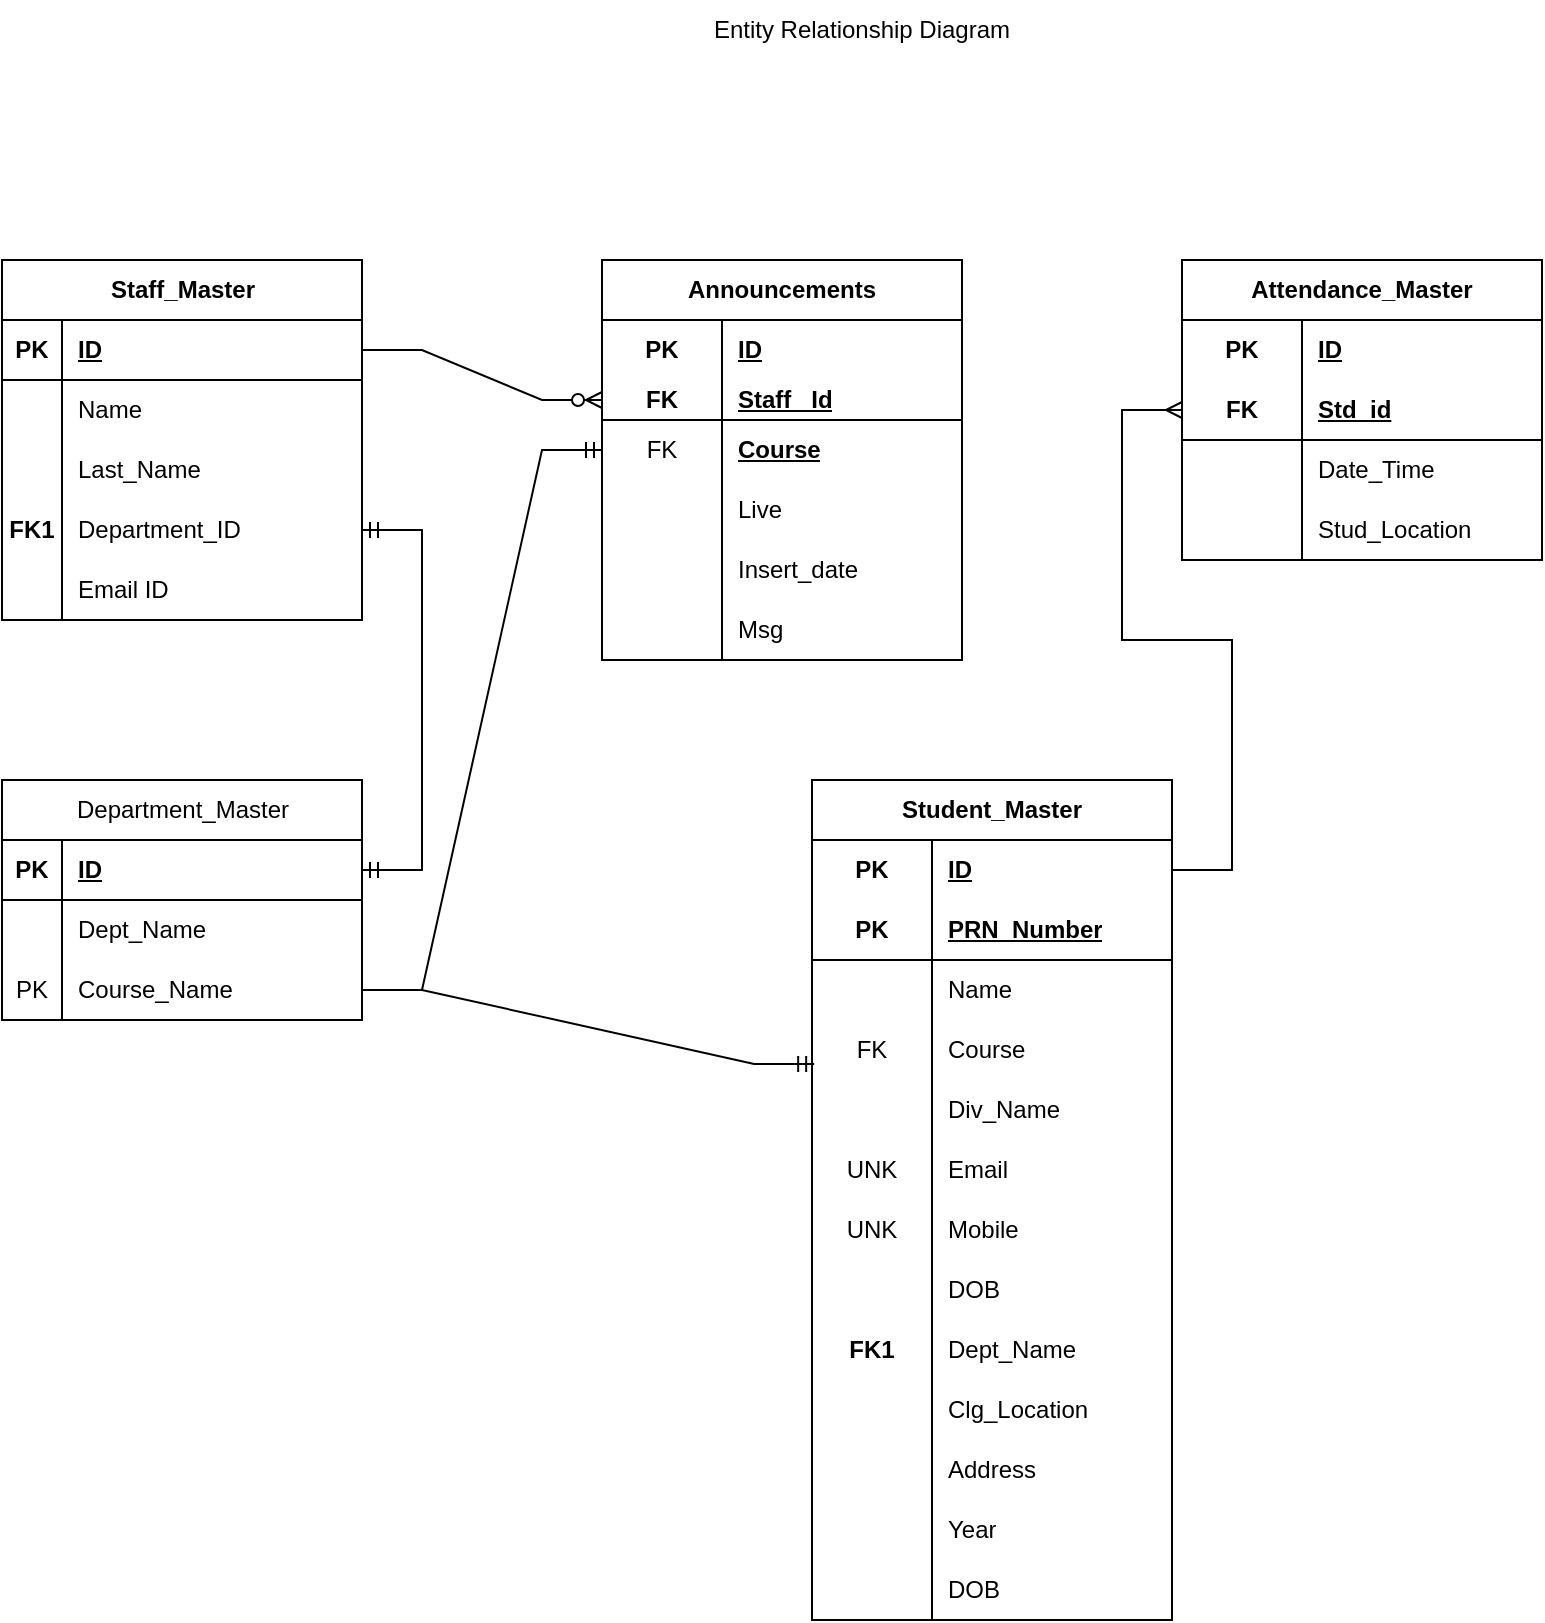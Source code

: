 <mxfile version="24.0.1" type="device" pages="2">
  <diagram name="ERD" id="o_71ut3b66qhwUosrG27">
    <mxGraphModel dx="1434" dy="746" grid="1" gridSize="10" guides="1" tooltips="1" connect="1" arrows="1" fold="1" page="1" pageScale="1" pageWidth="850" pageHeight="1100" math="0" shadow="0">
      <root>
        <mxCell id="0" />
        <mxCell id="1" parent="0" />
        <mxCell id="uvWMvNJcOcRz9nzwriaC-1" value="Entity Relationship Diagram" style="text;html=1;align=center;verticalAlign=middle;whiteSpace=wrap;rounded=0;" parent="1" vertex="1">
          <mxGeometry x="320" y="30" width="260" height="30" as="geometry" />
        </mxCell>
        <mxCell id="uvWMvNJcOcRz9nzwriaC-15" value="Student_Master" style="shape=table;startSize=30;container=1;collapsible=1;childLayout=tableLayout;fixedRows=1;rowLines=0;fontStyle=1;align=center;resizeLast=1;html=1;whiteSpace=wrap;" parent="1" vertex="1">
          <mxGeometry x="425" y="420" width="180" height="420" as="geometry" />
        </mxCell>
        <mxCell id="uvWMvNJcOcRz9nzwriaC-16" value="" style="shape=tableRow;horizontal=0;startSize=0;swimlaneHead=0;swimlaneBody=0;fillColor=none;collapsible=0;dropTarget=0;points=[[0,0.5],[1,0.5]];portConstraint=eastwest;top=0;left=0;right=0;bottom=0;html=1;" parent="uvWMvNJcOcRz9nzwriaC-15" vertex="1">
          <mxGeometry y="30" width="180" height="30" as="geometry" />
        </mxCell>
        <mxCell id="uvWMvNJcOcRz9nzwriaC-17" value="PK" style="shape=partialRectangle;connectable=0;fillColor=none;top=0;left=0;bottom=0;right=0;fontStyle=1;overflow=hidden;html=1;whiteSpace=wrap;" parent="uvWMvNJcOcRz9nzwriaC-16" vertex="1">
          <mxGeometry width="60" height="30" as="geometry">
            <mxRectangle width="60" height="30" as="alternateBounds" />
          </mxGeometry>
        </mxCell>
        <mxCell id="uvWMvNJcOcRz9nzwriaC-18" value="ID" style="shape=partialRectangle;connectable=0;fillColor=none;top=0;left=0;bottom=0;right=0;align=left;spacingLeft=6;fontStyle=5;overflow=hidden;html=1;whiteSpace=wrap;" parent="uvWMvNJcOcRz9nzwriaC-16" vertex="1">
          <mxGeometry x="60" width="120" height="30" as="geometry">
            <mxRectangle width="120" height="30" as="alternateBounds" />
          </mxGeometry>
        </mxCell>
        <mxCell id="uvWMvNJcOcRz9nzwriaC-19" value="" style="shape=tableRow;horizontal=0;startSize=0;swimlaneHead=0;swimlaneBody=0;fillColor=none;collapsible=0;dropTarget=0;points=[[0,0.5],[1,0.5]];portConstraint=eastwest;top=0;left=0;right=0;bottom=1;html=1;" parent="uvWMvNJcOcRz9nzwriaC-15" vertex="1">
          <mxGeometry y="60" width="180" height="30" as="geometry" />
        </mxCell>
        <mxCell id="uvWMvNJcOcRz9nzwriaC-20" value="PK" style="shape=partialRectangle;connectable=0;fillColor=none;top=0;left=0;bottom=0;right=0;fontStyle=1;overflow=hidden;html=1;whiteSpace=wrap;" parent="uvWMvNJcOcRz9nzwriaC-19" vertex="1">
          <mxGeometry width="60" height="30" as="geometry">
            <mxRectangle width="60" height="30" as="alternateBounds" />
          </mxGeometry>
        </mxCell>
        <mxCell id="uvWMvNJcOcRz9nzwriaC-21" value="PRN_Number" style="shape=partialRectangle;connectable=0;fillColor=none;top=0;left=0;bottom=0;right=0;align=left;spacingLeft=6;fontStyle=5;overflow=hidden;html=1;whiteSpace=wrap;" parent="uvWMvNJcOcRz9nzwriaC-19" vertex="1">
          <mxGeometry x="60" width="120" height="30" as="geometry">
            <mxRectangle width="120" height="30" as="alternateBounds" />
          </mxGeometry>
        </mxCell>
        <mxCell id="uvWMvNJcOcRz9nzwriaC-22" value="" style="shape=tableRow;horizontal=0;startSize=0;swimlaneHead=0;swimlaneBody=0;fillColor=none;collapsible=0;dropTarget=0;points=[[0,0.5],[1,0.5]];portConstraint=eastwest;top=0;left=0;right=0;bottom=0;html=1;" parent="uvWMvNJcOcRz9nzwriaC-15" vertex="1">
          <mxGeometry y="90" width="180" height="30" as="geometry" />
        </mxCell>
        <mxCell id="uvWMvNJcOcRz9nzwriaC-23" value="" style="shape=partialRectangle;connectable=0;fillColor=none;top=0;left=0;bottom=0;right=0;editable=1;overflow=hidden;html=1;whiteSpace=wrap;" parent="uvWMvNJcOcRz9nzwriaC-22" vertex="1">
          <mxGeometry width="60" height="30" as="geometry">
            <mxRectangle width="60" height="30" as="alternateBounds" />
          </mxGeometry>
        </mxCell>
        <mxCell id="uvWMvNJcOcRz9nzwriaC-24" value="Name" style="shape=partialRectangle;connectable=0;fillColor=none;top=0;left=0;bottom=0;right=0;align=left;spacingLeft=6;overflow=hidden;html=1;whiteSpace=wrap;" parent="uvWMvNJcOcRz9nzwriaC-22" vertex="1">
          <mxGeometry x="60" width="120" height="30" as="geometry">
            <mxRectangle width="120" height="30" as="alternateBounds" />
          </mxGeometry>
        </mxCell>
        <mxCell id="uvWMvNJcOcRz9nzwriaC-25" value="" style="shape=tableRow;horizontal=0;startSize=0;swimlaneHead=0;swimlaneBody=0;fillColor=none;collapsible=0;dropTarget=0;points=[[0,0.5],[1,0.5]];portConstraint=eastwest;top=0;left=0;right=0;bottom=0;html=1;" parent="uvWMvNJcOcRz9nzwriaC-15" vertex="1">
          <mxGeometry y="120" width="180" height="30" as="geometry" />
        </mxCell>
        <mxCell id="uvWMvNJcOcRz9nzwriaC-26" value="FK" style="shape=partialRectangle;connectable=0;fillColor=none;top=0;left=0;bottom=0;right=0;editable=1;overflow=hidden;html=1;whiteSpace=wrap;" parent="uvWMvNJcOcRz9nzwriaC-25" vertex="1">
          <mxGeometry width="60" height="30" as="geometry">
            <mxRectangle width="60" height="30" as="alternateBounds" />
          </mxGeometry>
        </mxCell>
        <mxCell id="uvWMvNJcOcRz9nzwriaC-27" value="Course" style="shape=partialRectangle;connectable=0;fillColor=none;top=0;left=0;bottom=0;right=0;align=left;spacingLeft=6;overflow=hidden;html=1;whiteSpace=wrap;" parent="uvWMvNJcOcRz9nzwriaC-25" vertex="1">
          <mxGeometry x="60" width="120" height="30" as="geometry">
            <mxRectangle width="120" height="30" as="alternateBounds" />
          </mxGeometry>
        </mxCell>
        <mxCell id="uvWMvNJcOcRz9nzwriaC-28" value="" style="shape=tableRow;horizontal=0;startSize=0;swimlaneHead=0;swimlaneBody=0;fillColor=none;collapsible=0;dropTarget=0;points=[[0,0.5],[1,0.5]];portConstraint=eastwest;top=0;left=0;right=0;bottom=0;html=1;" parent="uvWMvNJcOcRz9nzwriaC-15" vertex="1">
          <mxGeometry y="150" width="180" height="30" as="geometry" />
        </mxCell>
        <mxCell id="uvWMvNJcOcRz9nzwriaC-29" value="" style="shape=partialRectangle;connectable=0;fillColor=none;top=0;left=0;bottom=0;right=0;editable=1;overflow=hidden;html=1;whiteSpace=wrap;" parent="uvWMvNJcOcRz9nzwriaC-28" vertex="1">
          <mxGeometry width="60" height="30" as="geometry">
            <mxRectangle width="60" height="30" as="alternateBounds" />
          </mxGeometry>
        </mxCell>
        <mxCell id="uvWMvNJcOcRz9nzwriaC-30" value="Div_Name" style="shape=partialRectangle;connectable=0;fillColor=none;top=0;left=0;bottom=0;right=0;align=left;spacingLeft=6;overflow=hidden;html=1;whiteSpace=wrap;" parent="uvWMvNJcOcRz9nzwriaC-28" vertex="1">
          <mxGeometry x="60" width="120" height="30" as="geometry">
            <mxRectangle width="120" height="30" as="alternateBounds" />
          </mxGeometry>
        </mxCell>
        <mxCell id="uvWMvNJcOcRz9nzwriaC-31" value="" style="shape=tableRow;horizontal=0;startSize=0;swimlaneHead=0;swimlaneBody=0;fillColor=none;collapsible=0;dropTarget=0;points=[[0,0.5],[1,0.5]];portConstraint=eastwest;top=0;left=0;right=0;bottom=0;html=1;" parent="uvWMvNJcOcRz9nzwriaC-15" vertex="1">
          <mxGeometry y="180" width="180" height="30" as="geometry" />
        </mxCell>
        <mxCell id="uvWMvNJcOcRz9nzwriaC-32" value="UNK" style="shape=partialRectangle;connectable=0;fillColor=none;top=0;left=0;bottom=0;right=0;editable=1;overflow=hidden;html=1;whiteSpace=wrap;" parent="uvWMvNJcOcRz9nzwriaC-31" vertex="1">
          <mxGeometry width="60" height="30" as="geometry">
            <mxRectangle width="60" height="30" as="alternateBounds" />
          </mxGeometry>
        </mxCell>
        <mxCell id="uvWMvNJcOcRz9nzwriaC-33" value="Email" style="shape=partialRectangle;connectable=0;fillColor=none;top=0;left=0;bottom=0;right=0;align=left;spacingLeft=6;overflow=hidden;html=1;whiteSpace=wrap;" parent="uvWMvNJcOcRz9nzwriaC-31" vertex="1">
          <mxGeometry x="60" width="120" height="30" as="geometry">
            <mxRectangle width="120" height="30" as="alternateBounds" />
          </mxGeometry>
        </mxCell>
        <mxCell id="uvWMvNJcOcRz9nzwriaC-34" value="" style="shape=tableRow;horizontal=0;startSize=0;swimlaneHead=0;swimlaneBody=0;fillColor=none;collapsible=0;dropTarget=0;points=[[0,0.5],[1,0.5]];portConstraint=eastwest;top=0;left=0;right=0;bottom=0;html=1;" parent="uvWMvNJcOcRz9nzwriaC-15" vertex="1">
          <mxGeometry y="210" width="180" height="30" as="geometry" />
        </mxCell>
        <mxCell id="uvWMvNJcOcRz9nzwriaC-35" value="UNK" style="shape=partialRectangle;connectable=0;fillColor=none;top=0;left=0;bottom=0;right=0;editable=1;overflow=hidden;html=1;whiteSpace=wrap;" parent="uvWMvNJcOcRz9nzwriaC-34" vertex="1">
          <mxGeometry width="60" height="30" as="geometry">
            <mxRectangle width="60" height="30" as="alternateBounds" />
          </mxGeometry>
        </mxCell>
        <mxCell id="uvWMvNJcOcRz9nzwriaC-36" value="Mobile" style="shape=partialRectangle;connectable=0;fillColor=none;top=0;left=0;bottom=0;right=0;align=left;spacingLeft=6;overflow=hidden;html=1;whiteSpace=wrap;" parent="uvWMvNJcOcRz9nzwriaC-34" vertex="1">
          <mxGeometry x="60" width="120" height="30" as="geometry">
            <mxRectangle width="120" height="30" as="alternateBounds" />
          </mxGeometry>
        </mxCell>
        <mxCell id="uvWMvNJcOcRz9nzwriaC-37" value="" style="shape=tableRow;horizontal=0;startSize=0;swimlaneHead=0;swimlaneBody=0;fillColor=none;collapsible=0;dropTarget=0;points=[[0,0.5],[1,0.5]];portConstraint=eastwest;top=0;left=0;right=0;bottom=0;html=1;" parent="uvWMvNJcOcRz9nzwriaC-15" vertex="1">
          <mxGeometry y="240" width="180" height="30" as="geometry" />
        </mxCell>
        <mxCell id="uvWMvNJcOcRz9nzwriaC-38" value="" style="shape=partialRectangle;connectable=0;fillColor=none;top=0;left=0;bottom=0;right=0;editable=1;overflow=hidden;html=1;whiteSpace=wrap;" parent="uvWMvNJcOcRz9nzwriaC-37" vertex="1">
          <mxGeometry width="60" height="30" as="geometry">
            <mxRectangle width="60" height="30" as="alternateBounds" />
          </mxGeometry>
        </mxCell>
        <mxCell id="uvWMvNJcOcRz9nzwriaC-39" value="DOB" style="shape=partialRectangle;connectable=0;fillColor=none;top=0;left=0;bottom=0;right=0;align=left;spacingLeft=6;overflow=hidden;html=1;whiteSpace=wrap;" parent="uvWMvNJcOcRz9nzwriaC-37" vertex="1">
          <mxGeometry x="60" width="120" height="30" as="geometry">
            <mxRectangle width="120" height="30" as="alternateBounds" />
          </mxGeometry>
        </mxCell>
        <mxCell id="uvWMvNJcOcRz9nzwriaC-40" value="" style="shape=tableRow;horizontal=0;startSize=0;swimlaneHead=0;swimlaneBody=0;fillColor=none;collapsible=0;dropTarget=0;points=[[0,0.5],[1,0.5]];portConstraint=eastwest;top=0;left=0;right=0;bottom=0;html=1;" parent="uvWMvNJcOcRz9nzwriaC-15" vertex="1">
          <mxGeometry y="270" width="180" height="30" as="geometry" />
        </mxCell>
        <mxCell id="uvWMvNJcOcRz9nzwriaC-41" value="&lt;span style=&quot;font-weight: 700;&quot;&gt;FK1&lt;/span&gt;" style="shape=partialRectangle;connectable=0;fillColor=none;top=0;left=0;bottom=0;right=0;editable=1;overflow=hidden;html=1;whiteSpace=wrap;" parent="uvWMvNJcOcRz9nzwriaC-40" vertex="1">
          <mxGeometry width="60" height="30" as="geometry">
            <mxRectangle width="60" height="30" as="alternateBounds" />
          </mxGeometry>
        </mxCell>
        <mxCell id="uvWMvNJcOcRz9nzwriaC-42" value="Dept_Name" style="shape=partialRectangle;connectable=0;fillColor=none;top=0;left=0;bottom=0;right=0;align=left;spacingLeft=6;overflow=hidden;html=1;whiteSpace=wrap;" parent="uvWMvNJcOcRz9nzwriaC-40" vertex="1">
          <mxGeometry x="60" width="120" height="30" as="geometry">
            <mxRectangle width="120" height="30" as="alternateBounds" />
          </mxGeometry>
        </mxCell>
        <mxCell id="uvWMvNJcOcRz9nzwriaC-43" value="" style="shape=tableRow;horizontal=0;startSize=0;swimlaneHead=0;swimlaneBody=0;fillColor=none;collapsible=0;dropTarget=0;points=[[0,0.5],[1,0.5]];portConstraint=eastwest;top=0;left=0;right=0;bottom=0;html=1;" parent="uvWMvNJcOcRz9nzwriaC-15" vertex="1">
          <mxGeometry y="300" width="180" height="30" as="geometry" />
        </mxCell>
        <mxCell id="uvWMvNJcOcRz9nzwriaC-44" value="" style="shape=partialRectangle;connectable=0;fillColor=none;top=0;left=0;bottom=0;right=0;editable=1;overflow=hidden;html=1;whiteSpace=wrap;" parent="uvWMvNJcOcRz9nzwriaC-43" vertex="1">
          <mxGeometry width="60" height="30" as="geometry">
            <mxRectangle width="60" height="30" as="alternateBounds" />
          </mxGeometry>
        </mxCell>
        <mxCell id="uvWMvNJcOcRz9nzwriaC-45" value="Clg_Location" style="shape=partialRectangle;connectable=0;fillColor=none;top=0;left=0;bottom=0;right=0;align=left;spacingLeft=6;overflow=hidden;html=1;whiteSpace=wrap;" parent="uvWMvNJcOcRz9nzwriaC-43" vertex="1">
          <mxGeometry x="60" width="120" height="30" as="geometry">
            <mxRectangle width="120" height="30" as="alternateBounds" />
          </mxGeometry>
        </mxCell>
        <mxCell id="uvWMvNJcOcRz9nzwriaC-46" value="" style="shape=tableRow;horizontal=0;startSize=0;swimlaneHead=0;swimlaneBody=0;fillColor=none;collapsible=0;dropTarget=0;points=[[0,0.5],[1,0.5]];portConstraint=eastwest;top=0;left=0;right=0;bottom=0;html=1;" parent="uvWMvNJcOcRz9nzwriaC-15" vertex="1">
          <mxGeometry y="330" width="180" height="30" as="geometry" />
        </mxCell>
        <mxCell id="uvWMvNJcOcRz9nzwriaC-47" value="" style="shape=partialRectangle;connectable=0;fillColor=none;top=0;left=0;bottom=0;right=0;editable=1;overflow=hidden;html=1;whiteSpace=wrap;" parent="uvWMvNJcOcRz9nzwriaC-46" vertex="1">
          <mxGeometry width="60" height="30" as="geometry">
            <mxRectangle width="60" height="30" as="alternateBounds" />
          </mxGeometry>
        </mxCell>
        <mxCell id="uvWMvNJcOcRz9nzwriaC-48" value="Address" style="shape=partialRectangle;connectable=0;fillColor=none;top=0;left=0;bottom=0;right=0;align=left;spacingLeft=6;overflow=hidden;html=1;whiteSpace=wrap;" parent="uvWMvNJcOcRz9nzwriaC-46" vertex="1">
          <mxGeometry x="60" width="120" height="30" as="geometry">
            <mxRectangle width="120" height="30" as="alternateBounds" />
          </mxGeometry>
        </mxCell>
        <mxCell id="uvWMvNJcOcRz9nzwriaC-49" value="" style="shape=tableRow;horizontal=0;startSize=0;swimlaneHead=0;swimlaneBody=0;fillColor=none;collapsible=0;dropTarget=0;points=[[0,0.5],[1,0.5]];portConstraint=eastwest;top=0;left=0;right=0;bottom=0;html=1;" parent="uvWMvNJcOcRz9nzwriaC-15" vertex="1">
          <mxGeometry y="360" width="180" height="30" as="geometry" />
        </mxCell>
        <mxCell id="uvWMvNJcOcRz9nzwriaC-50" value="" style="shape=partialRectangle;connectable=0;fillColor=none;top=0;left=0;bottom=0;right=0;editable=1;overflow=hidden;html=1;whiteSpace=wrap;" parent="uvWMvNJcOcRz9nzwriaC-49" vertex="1">
          <mxGeometry width="60" height="30" as="geometry">
            <mxRectangle width="60" height="30" as="alternateBounds" />
          </mxGeometry>
        </mxCell>
        <mxCell id="uvWMvNJcOcRz9nzwriaC-51" value="Year" style="shape=partialRectangle;connectable=0;fillColor=none;top=0;left=0;bottom=0;right=0;align=left;spacingLeft=6;overflow=hidden;html=1;whiteSpace=wrap;" parent="uvWMvNJcOcRz9nzwriaC-49" vertex="1">
          <mxGeometry x="60" width="120" height="30" as="geometry">
            <mxRectangle width="120" height="30" as="alternateBounds" />
          </mxGeometry>
        </mxCell>
        <mxCell id="uvWMvNJcOcRz9nzwriaC-52" value="" style="shape=tableRow;horizontal=0;startSize=0;swimlaneHead=0;swimlaneBody=0;fillColor=none;collapsible=0;dropTarget=0;points=[[0,0.5],[1,0.5]];portConstraint=eastwest;top=0;left=0;right=0;bottom=0;html=1;" parent="uvWMvNJcOcRz9nzwriaC-15" vertex="1">
          <mxGeometry y="390" width="180" height="30" as="geometry" />
        </mxCell>
        <mxCell id="uvWMvNJcOcRz9nzwriaC-53" value="" style="shape=partialRectangle;connectable=0;fillColor=none;top=0;left=0;bottom=0;right=0;editable=1;overflow=hidden;html=1;whiteSpace=wrap;" parent="uvWMvNJcOcRz9nzwriaC-52" vertex="1">
          <mxGeometry width="60" height="30" as="geometry">
            <mxRectangle width="60" height="30" as="alternateBounds" />
          </mxGeometry>
        </mxCell>
        <mxCell id="uvWMvNJcOcRz9nzwriaC-54" value="DOB" style="shape=partialRectangle;connectable=0;fillColor=none;top=0;left=0;bottom=0;right=0;align=left;spacingLeft=6;overflow=hidden;html=1;whiteSpace=wrap;" parent="uvWMvNJcOcRz9nzwriaC-52" vertex="1">
          <mxGeometry x="60" width="120" height="30" as="geometry">
            <mxRectangle width="120" height="30" as="alternateBounds" />
          </mxGeometry>
        </mxCell>
        <mxCell id="uvWMvNJcOcRz9nzwriaC-55" value="Attendance_Master" style="shape=table;startSize=30;container=1;collapsible=1;childLayout=tableLayout;fixedRows=1;rowLines=0;fontStyle=1;align=center;resizeLast=1;html=1;whiteSpace=wrap;" parent="1" vertex="1">
          <mxGeometry x="610" y="160" width="180" height="150" as="geometry" />
        </mxCell>
        <mxCell id="uvWMvNJcOcRz9nzwriaC-56" value="" style="shape=tableRow;horizontal=0;startSize=0;swimlaneHead=0;swimlaneBody=0;fillColor=none;collapsible=0;dropTarget=0;points=[[0,0.5],[1,0.5]];portConstraint=eastwest;top=0;left=0;right=0;bottom=0;html=1;" parent="uvWMvNJcOcRz9nzwriaC-55" vertex="1">
          <mxGeometry y="30" width="180" height="30" as="geometry" />
        </mxCell>
        <mxCell id="uvWMvNJcOcRz9nzwriaC-57" value="PK" style="shape=partialRectangle;connectable=0;fillColor=none;top=0;left=0;bottom=0;right=0;fontStyle=1;overflow=hidden;html=1;whiteSpace=wrap;" parent="uvWMvNJcOcRz9nzwriaC-56" vertex="1">
          <mxGeometry width="60" height="30" as="geometry">
            <mxRectangle width="60" height="30" as="alternateBounds" />
          </mxGeometry>
        </mxCell>
        <mxCell id="uvWMvNJcOcRz9nzwriaC-58" value="ID" style="shape=partialRectangle;connectable=0;fillColor=none;top=0;left=0;bottom=0;right=0;align=left;spacingLeft=6;fontStyle=5;overflow=hidden;html=1;whiteSpace=wrap;" parent="uvWMvNJcOcRz9nzwriaC-56" vertex="1">
          <mxGeometry x="60" width="120" height="30" as="geometry">
            <mxRectangle width="120" height="30" as="alternateBounds" />
          </mxGeometry>
        </mxCell>
        <mxCell id="uvWMvNJcOcRz9nzwriaC-59" value="" style="shape=tableRow;horizontal=0;startSize=0;swimlaneHead=0;swimlaneBody=0;fillColor=none;collapsible=0;dropTarget=0;points=[[0,0.5],[1,0.5]];portConstraint=eastwest;top=0;left=0;right=0;bottom=1;html=1;" parent="uvWMvNJcOcRz9nzwriaC-55" vertex="1">
          <mxGeometry y="60" width="180" height="30" as="geometry" />
        </mxCell>
        <mxCell id="uvWMvNJcOcRz9nzwriaC-60" value="FK" style="shape=partialRectangle;connectable=0;fillColor=none;top=0;left=0;bottom=0;right=0;fontStyle=1;overflow=hidden;html=1;whiteSpace=wrap;" parent="uvWMvNJcOcRz9nzwriaC-59" vertex="1">
          <mxGeometry width="60" height="30" as="geometry">
            <mxRectangle width="60" height="30" as="alternateBounds" />
          </mxGeometry>
        </mxCell>
        <mxCell id="uvWMvNJcOcRz9nzwriaC-61" value="Std_id" style="shape=partialRectangle;connectable=0;fillColor=none;top=0;left=0;bottom=0;right=0;align=left;spacingLeft=6;fontStyle=5;overflow=hidden;html=1;whiteSpace=wrap;" parent="uvWMvNJcOcRz9nzwriaC-59" vertex="1">
          <mxGeometry x="60" width="120" height="30" as="geometry">
            <mxRectangle width="120" height="30" as="alternateBounds" />
          </mxGeometry>
        </mxCell>
        <mxCell id="uvWMvNJcOcRz9nzwriaC-62" value="" style="shape=tableRow;horizontal=0;startSize=0;swimlaneHead=0;swimlaneBody=0;fillColor=none;collapsible=0;dropTarget=0;points=[[0,0.5],[1,0.5]];portConstraint=eastwest;top=0;left=0;right=0;bottom=0;html=1;" parent="uvWMvNJcOcRz9nzwriaC-55" vertex="1">
          <mxGeometry y="90" width="180" height="30" as="geometry" />
        </mxCell>
        <mxCell id="uvWMvNJcOcRz9nzwriaC-63" value="" style="shape=partialRectangle;connectable=0;fillColor=none;top=0;left=0;bottom=0;right=0;editable=1;overflow=hidden;html=1;whiteSpace=wrap;" parent="uvWMvNJcOcRz9nzwriaC-62" vertex="1">
          <mxGeometry width="60" height="30" as="geometry">
            <mxRectangle width="60" height="30" as="alternateBounds" />
          </mxGeometry>
        </mxCell>
        <mxCell id="uvWMvNJcOcRz9nzwriaC-64" value="Date_Time" style="shape=partialRectangle;connectable=0;fillColor=none;top=0;left=0;bottom=0;right=0;align=left;spacingLeft=6;overflow=hidden;html=1;whiteSpace=wrap;" parent="uvWMvNJcOcRz9nzwriaC-62" vertex="1">
          <mxGeometry x="60" width="120" height="30" as="geometry">
            <mxRectangle width="120" height="30" as="alternateBounds" />
          </mxGeometry>
        </mxCell>
        <mxCell id="uvWMvNJcOcRz9nzwriaC-65" value="" style="shape=tableRow;horizontal=0;startSize=0;swimlaneHead=0;swimlaneBody=0;fillColor=none;collapsible=0;dropTarget=0;points=[[0,0.5],[1,0.5]];portConstraint=eastwest;top=0;left=0;right=0;bottom=0;html=1;" parent="uvWMvNJcOcRz9nzwriaC-55" vertex="1">
          <mxGeometry y="120" width="180" height="30" as="geometry" />
        </mxCell>
        <mxCell id="uvWMvNJcOcRz9nzwriaC-66" value="" style="shape=partialRectangle;connectable=0;fillColor=none;top=0;left=0;bottom=0;right=0;editable=1;overflow=hidden;html=1;whiteSpace=wrap;" parent="uvWMvNJcOcRz9nzwriaC-65" vertex="1">
          <mxGeometry width="60" height="30" as="geometry">
            <mxRectangle width="60" height="30" as="alternateBounds" />
          </mxGeometry>
        </mxCell>
        <mxCell id="uvWMvNJcOcRz9nzwriaC-67" value="Stud_Location" style="shape=partialRectangle;connectable=0;fillColor=none;top=0;left=0;bottom=0;right=0;align=left;spacingLeft=6;overflow=hidden;html=1;whiteSpace=wrap;" parent="uvWMvNJcOcRz9nzwriaC-65" vertex="1">
          <mxGeometry x="60" width="120" height="30" as="geometry">
            <mxRectangle width="120" height="30" as="alternateBounds" />
          </mxGeometry>
        </mxCell>
        <mxCell id="uvWMvNJcOcRz9nzwriaC-68" value="Announcements" style="shape=table;startSize=30;container=1;collapsible=1;childLayout=tableLayout;fixedRows=1;rowLines=0;fontStyle=1;align=center;resizeLast=1;html=1;whiteSpace=wrap;" parent="1" vertex="1">
          <mxGeometry x="320" y="160" width="180" height="200.0" as="geometry" />
        </mxCell>
        <mxCell id="uvWMvNJcOcRz9nzwriaC-69" value="" style="shape=tableRow;horizontal=0;startSize=0;swimlaneHead=0;swimlaneBody=0;fillColor=none;collapsible=0;dropTarget=0;points=[[0,0.5],[1,0.5]];portConstraint=eastwest;top=0;left=0;right=0;bottom=0;html=1;" parent="uvWMvNJcOcRz9nzwriaC-68" vertex="1">
          <mxGeometry y="30" width="180" height="30" as="geometry" />
        </mxCell>
        <mxCell id="uvWMvNJcOcRz9nzwriaC-70" value="PK" style="shape=partialRectangle;connectable=0;fillColor=none;top=0;left=0;bottom=0;right=0;fontStyle=1;overflow=hidden;html=1;whiteSpace=wrap;" parent="uvWMvNJcOcRz9nzwriaC-69" vertex="1">
          <mxGeometry width="60" height="30" as="geometry">
            <mxRectangle width="60" height="30" as="alternateBounds" />
          </mxGeometry>
        </mxCell>
        <mxCell id="uvWMvNJcOcRz9nzwriaC-71" value="ID" style="shape=partialRectangle;connectable=0;fillColor=none;top=0;left=0;bottom=0;right=0;align=left;spacingLeft=6;fontStyle=5;overflow=hidden;html=1;whiteSpace=wrap;" parent="uvWMvNJcOcRz9nzwriaC-69" vertex="1">
          <mxGeometry x="60" width="120" height="30" as="geometry">
            <mxRectangle width="120" height="30" as="alternateBounds" />
          </mxGeometry>
        </mxCell>
        <mxCell id="uvWMvNJcOcRz9nzwriaC-72" value="" style="shape=tableRow;horizontal=0;startSize=0;swimlaneHead=0;swimlaneBody=0;fillColor=none;collapsible=0;dropTarget=0;points=[[0,0.5],[1,0.5]];portConstraint=eastwest;top=0;left=0;right=0;bottom=1;html=1;" parent="uvWMvNJcOcRz9nzwriaC-68" vertex="1">
          <mxGeometry y="60" width="180" height="20" as="geometry" />
        </mxCell>
        <mxCell id="uvWMvNJcOcRz9nzwriaC-73" value="FK" style="shape=partialRectangle;connectable=0;fillColor=none;top=0;left=0;bottom=0;right=0;fontStyle=1;overflow=hidden;html=1;whiteSpace=wrap;" parent="uvWMvNJcOcRz9nzwriaC-72" vertex="1">
          <mxGeometry width="60" height="20" as="geometry">
            <mxRectangle width="60" height="20" as="alternateBounds" />
          </mxGeometry>
        </mxCell>
        <mxCell id="uvWMvNJcOcRz9nzwriaC-74" value="Staff _Id" style="shape=partialRectangle;connectable=0;fillColor=none;top=0;left=0;bottom=0;right=0;align=left;spacingLeft=6;fontStyle=5;overflow=hidden;html=1;whiteSpace=wrap;" parent="uvWMvNJcOcRz9nzwriaC-72" vertex="1">
          <mxGeometry x="60" width="120" height="20" as="geometry">
            <mxRectangle width="120" height="20" as="alternateBounds" />
          </mxGeometry>
        </mxCell>
        <mxCell id="uvWMvNJcOcRz9nzwriaC-75" value="" style="shape=tableRow;horizontal=0;startSize=0;swimlaneHead=0;swimlaneBody=0;fillColor=none;collapsible=0;dropTarget=0;points=[[0,0.5],[1,0.5]];portConstraint=eastwest;top=0;left=0;right=0;bottom=0;html=1;" parent="uvWMvNJcOcRz9nzwriaC-68" vertex="1">
          <mxGeometry y="80" width="180" height="30" as="geometry" />
        </mxCell>
        <mxCell id="uvWMvNJcOcRz9nzwriaC-76" value="FK" style="shape=partialRectangle;connectable=0;fillColor=none;top=0;left=0;bottom=0;right=0;editable=1;overflow=hidden;html=1;whiteSpace=wrap;" parent="uvWMvNJcOcRz9nzwriaC-75" vertex="1">
          <mxGeometry width="60" height="30" as="geometry">
            <mxRectangle width="60" height="30" as="alternateBounds" />
          </mxGeometry>
        </mxCell>
        <mxCell id="uvWMvNJcOcRz9nzwriaC-77" value="&lt;span style=&quot;font-weight: 700; text-decoration-line: underline;&quot;&gt;Course&lt;/span&gt;" style="shape=partialRectangle;connectable=0;fillColor=none;top=0;left=0;bottom=0;right=0;align=left;spacingLeft=6;overflow=hidden;html=1;whiteSpace=wrap;" parent="uvWMvNJcOcRz9nzwriaC-75" vertex="1">
          <mxGeometry x="60" width="120" height="30" as="geometry">
            <mxRectangle width="120" height="30" as="alternateBounds" />
          </mxGeometry>
        </mxCell>
        <mxCell id="uvWMvNJcOcRz9nzwriaC-78" value="" style="shape=tableRow;horizontal=0;startSize=0;swimlaneHead=0;swimlaneBody=0;fillColor=none;collapsible=0;dropTarget=0;points=[[0,0.5],[1,0.5]];portConstraint=eastwest;top=0;left=0;right=0;bottom=0;html=1;" parent="uvWMvNJcOcRz9nzwriaC-68" vertex="1">
          <mxGeometry y="110" width="180" height="30" as="geometry" />
        </mxCell>
        <mxCell id="uvWMvNJcOcRz9nzwriaC-79" value="" style="shape=partialRectangle;connectable=0;fillColor=none;top=0;left=0;bottom=0;right=0;editable=1;overflow=hidden;html=1;whiteSpace=wrap;" parent="uvWMvNJcOcRz9nzwriaC-78" vertex="1">
          <mxGeometry width="60" height="30" as="geometry">
            <mxRectangle width="60" height="30" as="alternateBounds" />
          </mxGeometry>
        </mxCell>
        <mxCell id="uvWMvNJcOcRz9nzwriaC-80" value="Live" style="shape=partialRectangle;connectable=0;fillColor=none;top=0;left=0;bottom=0;right=0;align=left;spacingLeft=6;overflow=hidden;html=1;whiteSpace=wrap;" parent="uvWMvNJcOcRz9nzwriaC-78" vertex="1">
          <mxGeometry x="60" width="120" height="30" as="geometry">
            <mxRectangle width="120" height="30" as="alternateBounds" />
          </mxGeometry>
        </mxCell>
        <mxCell id="uvWMvNJcOcRz9nzwriaC-81" value="" style="shape=tableRow;horizontal=0;startSize=0;swimlaneHead=0;swimlaneBody=0;fillColor=none;collapsible=0;dropTarget=0;points=[[0,0.5],[1,0.5]];portConstraint=eastwest;top=0;left=0;right=0;bottom=0;html=1;" parent="uvWMvNJcOcRz9nzwriaC-68" vertex="1">
          <mxGeometry y="140" width="180" height="30" as="geometry" />
        </mxCell>
        <mxCell id="uvWMvNJcOcRz9nzwriaC-82" value="" style="shape=partialRectangle;connectable=0;fillColor=none;top=0;left=0;bottom=0;right=0;editable=1;overflow=hidden;html=1;whiteSpace=wrap;" parent="uvWMvNJcOcRz9nzwriaC-81" vertex="1">
          <mxGeometry width="60" height="30" as="geometry">
            <mxRectangle width="60" height="30" as="alternateBounds" />
          </mxGeometry>
        </mxCell>
        <mxCell id="uvWMvNJcOcRz9nzwriaC-83" value="Insert_date" style="shape=partialRectangle;connectable=0;fillColor=none;top=0;left=0;bottom=0;right=0;align=left;spacingLeft=6;overflow=hidden;html=1;whiteSpace=wrap;" parent="uvWMvNJcOcRz9nzwriaC-81" vertex="1">
          <mxGeometry x="60" width="120" height="30" as="geometry">
            <mxRectangle width="120" height="30" as="alternateBounds" />
          </mxGeometry>
        </mxCell>
        <mxCell id="uvWMvNJcOcRz9nzwriaC-84" value="" style="shape=tableRow;horizontal=0;startSize=0;swimlaneHead=0;swimlaneBody=0;fillColor=none;collapsible=0;dropTarget=0;points=[[0,0.5],[1,0.5]];portConstraint=eastwest;top=0;left=0;right=0;bottom=0;html=1;" parent="uvWMvNJcOcRz9nzwriaC-68" vertex="1">
          <mxGeometry y="170" width="180" height="30" as="geometry" />
        </mxCell>
        <mxCell id="uvWMvNJcOcRz9nzwriaC-85" value="" style="shape=partialRectangle;connectable=0;fillColor=none;top=0;left=0;bottom=0;right=0;editable=1;overflow=hidden;html=1;whiteSpace=wrap;" parent="uvWMvNJcOcRz9nzwriaC-84" vertex="1">
          <mxGeometry width="60" height="30" as="geometry">
            <mxRectangle width="60" height="30" as="alternateBounds" />
          </mxGeometry>
        </mxCell>
        <mxCell id="uvWMvNJcOcRz9nzwriaC-86" value="Msg" style="shape=partialRectangle;connectable=0;fillColor=none;top=0;left=0;bottom=0;right=0;align=left;spacingLeft=6;overflow=hidden;html=1;whiteSpace=wrap;" parent="uvWMvNJcOcRz9nzwriaC-84" vertex="1">
          <mxGeometry x="60" width="120" height="30" as="geometry">
            <mxRectangle width="120" height="30" as="alternateBounds" />
          </mxGeometry>
        </mxCell>
        <mxCell id="uvWMvNJcOcRz9nzwriaC-87" value="&lt;span style=&quot;font-weight: 400; text-align: left; text-wrap: wrap;&quot;&gt;Department_Master&lt;/span&gt;" style="shape=table;startSize=30;container=1;collapsible=1;childLayout=tableLayout;fixedRows=1;rowLines=0;fontStyle=1;align=center;resizeLast=1;html=1;" parent="1" vertex="1">
          <mxGeometry x="20" y="420" width="180" height="120" as="geometry" />
        </mxCell>
        <mxCell id="uvWMvNJcOcRz9nzwriaC-88" value="" style="shape=tableRow;horizontal=0;startSize=0;swimlaneHead=0;swimlaneBody=0;fillColor=none;collapsible=0;dropTarget=0;points=[[0,0.5],[1,0.5]];portConstraint=eastwest;top=0;left=0;right=0;bottom=1;" parent="uvWMvNJcOcRz9nzwriaC-87" vertex="1">
          <mxGeometry y="30" width="180" height="30" as="geometry" />
        </mxCell>
        <mxCell id="uvWMvNJcOcRz9nzwriaC-89" value="PK" style="shape=partialRectangle;connectable=0;fillColor=none;top=0;left=0;bottom=0;right=0;fontStyle=1;overflow=hidden;whiteSpace=wrap;html=1;" parent="uvWMvNJcOcRz9nzwriaC-88" vertex="1">
          <mxGeometry width="30" height="30" as="geometry">
            <mxRectangle width="30" height="30" as="alternateBounds" />
          </mxGeometry>
        </mxCell>
        <mxCell id="uvWMvNJcOcRz9nzwriaC-90" value="ID" style="shape=partialRectangle;connectable=0;fillColor=none;top=0;left=0;bottom=0;right=0;align=left;spacingLeft=6;fontStyle=5;overflow=hidden;whiteSpace=wrap;html=1;" parent="uvWMvNJcOcRz9nzwriaC-88" vertex="1">
          <mxGeometry x="30" width="150" height="30" as="geometry">
            <mxRectangle width="150" height="30" as="alternateBounds" />
          </mxGeometry>
        </mxCell>
        <mxCell id="uvWMvNJcOcRz9nzwriaC-91" value="" style="shape=tableRow;horizontal=0;startSize=0;swimlaneHead=0;swimlaneBody=0;fillColor=none;collapsible=0;dropTarget=0;points=[[0,0.5],[1,0.5]];portConstraint=eastwest;top=0;left=0;right=0;bottom=0;" parent="uvWMvNJcOcRz9nzwriaC-87" vertex="1">
          <mxGeometry y="60" width="180" height="30" as="geometry" />
        </mxCell>
        <mxCell id="uvWMvNJcOcRz9nzwriaC-92" value="" style="shape=partialRectangle;connectable=0;fillColor=none;top=0;left=0;bottom=0;right=0;editable=1;overflow=hidden;whiteSpace=wrap;html=1;" parent="uvWMvNJcOcRz9nzwriaC-91" vertex="1">
          <mxGeometry width="30" height="30" as="geometry">
            <mxRectangle width="30" height="30" as="alternateBounds" />
          </mxGeometry>
        </mxCell>
        <mxCell id="uvWMvNJcOcRz9nzwriaC-93" value="Dept_Name" style="shape=partialRectangle;connectable=0;fillColor=none;top=0;left=0;bottom=0;right=0;align=left;spacingLeft=6;overflow=hidden;whiteSpace=wrap;html=1;" parent="uvWMvNJcOcRz9nzwriaC-91" vertex="1">
          <mxGeometry x="30" width="150" height="30" as="geometry">
            <mxRectangle width="150" height="30" as="alternateBounds" />
          </mxGeometry>
        </mxCell>
        <mxCell id="uvWMvNJcOcRz9nzwriaC-94" value="" style="shape=tableRow;horizontal=0;startSize=0;swimlaneHead=0;swimlaneBody=0;fillColor=none;collapsible=0;dropTarget=0;points=[[0,0.5],[1,0.5]];portConstraint=eastwest;top=0;left=0;right=0;bottom=0;" parent="uvWMvNJcOcRz9nzwriaC-87" vertex="1">
          <mxGeometry y="90" width="180" height="30" as="geometry" />
        </mxCell>
        <mxCell id="uvWMvNJcOcRz9nzwriaC-95" value="PK" style="shape=partialRectangle;connectable=0;fillColor=none;top=0;left=0;bottom=0;right=0;editable=1;overflow=hidden;whiteSpace=wrap;html=1;" parent="uvWMvNJcOcRz9nzwriaC-94" vertex="1">
          <mxGeometry width="30" height="30" as="geometry">
            <mxRectangle width="30" height="30" as="alternateBounds" />
          </mxGeometry>
        </mxCell>
        <mxCell id="uvWMvNJcOcRz9nzwriaC-96" value="Course_Name" style="shape=partialRectangle;connectable=0;fillColor=none;top=0;left=0;bottom=0;right=0;align=left;spacingLeft=6;overflow=hidden;whiteSpace=wrap;html=1;" parent="uvWMvNJcOcRz9nzwriaC-94" vertex="1">
          <mxGeometry x="30" width="150" height="30" as="geometry">
            <mxRectangle width="150" height="30" as="alternateBounds" />
          </mxGeometry>
        </mxCell>
        <mxCell id="uvWMvNJcOcRz9nzwriaC-2" value="Staff_Master" style="shape=table;startSize=30;container=1;collapsible=1;childLayout=tableLayout;fixedRows=1;rowLines=0;fontStyle=1;align=center;resizeLast=1;html=1;" parent="1" vertex="1">
          <mxGeometry x="20" y="160" width="180" height="180" as="geometry" />
        </mxCell>
        <mxCell id="uvWMvNJcOcRz9nzwriaC-3" value="" style="shape=tableRow;horizontal=0;startSize=0;swimlaneHead=0;swimlaneBody=0;fillColor=none;collapsible=0;dropTarget=0;points=[[0,0.5],[1,0.5]];portConstraint=eastwest;top=0;left=0;right=0;bottom=1;" parent="uvWMvNJcOcRz9nzwriaC-2" vertex="1">
          <mxGeometry y="30" width="180" height="30" as="geometry" />
        </mxCell>
        <mxCell id="uvWMvNJcOcRz9nzwriaC-4" value="PK" style="shape=partialRectangle;connectable=0;fillColor=none;top=0;left=0;bottom=0;right=0;fontStyle=1;overflow=hidden;whiteSpace=wrap;html=1;" parent="uvWMvNJcOcRz9nzwriaC-3" vertex="1">
          <mxGeometry width="30" height="30" as="geometry">
            <mxRectangle width="30" height="30" as="alternateBounds" />
          </mxGeometry>
        </mxCell>
        <mxCell id="uvWMvNJcOcRz9nzwriaC-5" value="ID" style="shape=partialRectangle;connectable=0;fillColor=none;top=0;left=0;bottom=0;right=0;align=left;spacingLeft=6;fontStyle=5;overflow=hidden;whiteSpace=wrap;html=1;" parent="uvWMvNJcOcRz9nzwriaC-3" vertex="1">
          <mxGeometry x="30" width="150" height="30" as="geometry">
            <mxRectangle width="150" height="30" as="alternateBounds" />
          </mxGeometry>
        </mxCell>
        <mxCell id="uvWMvNJcOcRz9nzwriaC-6" value="" style="shape=tableRow;horizontal=0;startSize=0;swimlaneHead=0;swimlaneBody=0;fillColor=none;collapsible=0;dropTarget=0;points=[[0,0.5],[1,0.5]];portConstraint=eastwest;top=0;left=0;right=0;bottom=0;" parent="uvWMvNJcOcRz9nzwriaC-2" vertex="1">
          <mxGeometry y="60" width="180" height="30" as="geometry" />
        </mxCell>
        <mxCell id="uvWMvNJcOcRz9nzwriaC-7" value="" style="shape=partialRectangle;connectable=0;fillColor=none;top=0;left=0;bottom=0;right=0;editable=1;overflow=hidden;whiteSpace=wrap;html=1;" parent="uvWMvNJcOcRz9nzwriaC-6" vertex="1">
          <mxGeometry width="30" height="30" as="geometry">
            <mxRectangle width="30" height="30" as="alternateBounds" />
          </mxGeometry>
        </mxCell>
        <mxCell id="uvWMvNJcOcRz9nzwriaC-8" value="Name" style="shape=partialRectangle;connectable=0;fillColor=none;top=0;left=0;bottom=0;right=0;align=left;spacingLeft=6;overflow=hidden;whiteSpace=wrap;html=1;" parent="uvWMvNJcOcRz9nzwriaC-6" vertex="1">
          <mxGeometry x="30" width="150" height="30" as="geometry">
            <mxRectangle width="150" height="30" as="alternateBounds" />
          </mxGeometry>
        </mxCell>
        <mxCell id="uvWMvNJcOcRz9nzwriaC-9" value="" style="shape=tableRow;horizontal=0;startSize=0;swimlaneHead=0;swimlaneBody=0;fillColor=none;collapsible=0;dropTarget=0;points=[[0,0.5],[1,0.5]];portConstraint=eastwest;top=0;left=0;right=0;bottom=0;" parent="uvWMvNJcOcRz9nzwriaC-2" vertex="1">
          <mxGeometry y="90" width="180" height="30" as="geometry" />
        </mxCell>
        <mxCell id="uvWMvNJcOcRz9nzwriaC-10" value="" style="shape=partialRectangle;connectable=0;fillColor=none;top=0;left=0;bottom=0;right=0;editable=1;overflow=hidden;whiteSpace=wrap;html=1;" parent="uvWMvNJcOcRz9nzwriaC-9" vertex="1">
          <mxGeometry width="30" height="30" as="geometry">
            <mxRectangle width="30" height="30" as="alternateBounds" />
          </mxGeometry>
        </mxCell>
        <mxCell id="uvWMvNJcOcRz9nzwriaC-11" value="Last_Name" style="shape=partialRectangle;connectable=0;fillColor=none;top=0;left=0;bottom=0;right=0;align=left;spacingLeft=6;overflow=hidden;whiteSpace=wrap;html=1;" parent="uvWMvNJcOcRz9nzwriaC-9" vertex="1">
          <mxGeometry x="30" width="150" height="30" as="geometry">
            <mxRectangle width="150" height="30" as="alternateBounds" />
          </mxGeometry>
        </mxCell>
        <mxCell id="uvWMvNJcOcRz9nzwriaC-12" value="" style="shape=tableRow;horizontal=0;startSize=0;swimlaneHead=0;swimlaneBody=0;fillColor=none;collapsible=0;dropTarget=0;points=[[0,0.5],[1,0.5]];portConstraint=eastwest;top=0;left=0;right=0;bottom=0;" parent="uvWMvNJcOcRz9nzwriaC-2" vertex="1">
          <mxGeometry y="120" width="180" height="30" as="geometry" />
        </mxCell>
        <mxCell id="uvWMvNJcOcRz9nzwriaC-13" value="&lt;span style=&quot;font-weight: 700;&quot;&gt;FK1&lt;/span&gt;" style="shape=partialRectangle;connectable=0;fillColor=none;top=0;left=0;bottom=0;right=0;editable=1;overflow=hidden;whiteSpace=wrap;html=1;" parent="uvWMvNJcOcRz9nzwriaC-12" vertex="1">
          <mxGeometry width="30" height="30" as="geometry">
            <mxRectangle width="30" height="30" as="alternateBounds" />
          </mxGeometry>
        </mxCell>
        <mxCell id="uvWMvNJcOcRz9nzwriaC-14" value="Department_ID" style="shape=partialRectangle;connectable=0;fillColor=none;top=0;left=0;bottom=0;right=0;align=left;spacingLeft=6;overflow=hidden;whiteSpace=wrap;html=1;" parent="uvWMvNJcOcRz9nzwriaC-12" vertex="1">
          <mxGeometry x="30" width="150" height="30" as="geometry">
            <mxRectangle width="150" height="30" as="alternateBounds" />
          </mxGeometry>
        </mxCell>
        <mxCell id="uvWMvNJcOcRz9nzwriaC-101" value="" style="shape=tableRow;horizontal=0;startSize=0;swimlaneHead=0;swimlaneBody=0;fillColor=none;collapsible=0;dropTarget=0;points=[[0,0.5],[1,0.5]];portConstraint=eastwest;top=0;left=0;right=0;bottom=0;" parent="uvWMvNJcOcRz9nzwriaC-2" vertex="1">
          <mxGeometry y="150" width="180" height="30" as="geometry" />
        </mxCell>
        <mxCell id="uvWMvNJcOcRz9nzwriaC-102" value="" style="shape=partialRectangle;connectable=0;fillColor=none;top=0;left=0;bottom=0;right=0;editable=1;overflow=hidden;whiteSpace=wrap;html=1;" parent="uvWMvNJcOcRz9nzwriaC-101" vertex="1">
          <mxGeometry width="30" height="30" as="geometry">
            <mxRectangle width="30" height="30" as="alternateBounds" />
          </mxGeometry>
        </mxCell>
        <mxCell id="uvWMvNJcOcRz9nzwriaC-103" value="Email ID" style="shape=partialRectangle;connectable=0;fillColor=none;top=0;left=0;bottom=0;right=0;align=left;spacingLeft=6;overflow=hidden;whiteSpace=wrap;html=1;" parent="uvWMvNJcOcRz9nzwriaC-101" vertex="1">
          <mxGeometry x="30" width="150" height="30" as="geometry">
            <mxRectangle width="150" height="30" as="alternateBounds" />
          </mxGeometry>
        </mxCell>
        <mxCell id="uvWMvNJcOcRz9nzwriaC-108" value="" style="edgeStyle=entityRelationEdgeStyle;fontSize=12;html=1;endArrow=ERmandOne;startArrow=ERmandOne;rounded=0;exitX=1;exitY=0.5;exitDx=0;exitDy=0;entryX=1;entryY=0.5;entryDx=0;entryDy=0;" parent="1" source="uvWMvNJcOcRz9nzwriaC-88" target="uvWMvNJcOcRz9nzwriaC-12" edge="1">
          <mxGeometry width="100" height="100" relative="1" as="geometry">
            <mxPoint x="290" y="420" as="sourcePoint" />
            <mxPoint x="390" y="320" as="targetPoint" />
          </mxGeometry>
        </mxCell>
        <mxCell id="uvWMvNJcOcRz9nzwriaC-109" value="" style="edgeStyle=entityRelationEdgeStyle;fontSize=12;html=1;endArrow=ERmandOne;rounded=0;exitX=1;exitY=0.5;exitDx=0;exitDy=0;entryX=0.006;entryY=0.733;entryDx=0;entryDy=0;entryPerimeter=0;" parent="1" source="uvWMvNJcOcRz9nzwriaC-94" target="uvWMvNJcOcRz9nzwriaC-25" edge="1">
          <mxGeometry width="100" height="100" relative="1" as="geometry">
            <mxPoint x="290" y="450" as="sourcePoint" />
            <mxPoint x="390" y="350" as="targetPoint" />
          </mxGeometry>
        </mxCell>
        <mxCell id="uvWMvNJcOcRz9nzwriaC-144" value="" style="edgeStyle=entityRelationEdgeStyle;fontSize=12;html=1;endArrow=ERzeroToMany;endFill=1;rounded=0;entryX=0;entryY=0.5;entryDx=0;entryDy=0;exitX=1;exitY=0.5;exitDx=0;exitDy=0;" parent="1" source="uvWMvNJcOcRz9nzwriaC-3" target="uvWMvNJcOcRz9nzwriaC-72" edge="1">
          <mxGeometry width="100" height="100" relative="1" as="geometry">
            <mxPoint x="160" y="360" as="sourcePoint" />
            <mxPoint x="260" y="260" as="targetPoint" />
          </mxGeometry>
        </mxCell>
        <mxCell id="uvWMvNJcOcRz9nzwriaC-145" value="" style="edgeStyle=entityRelationEdgeStyle;fontSize=12;html=1;endArrow=ERmandOne;rounded=0;exitX=1;exitY=0.5;exitDx=0;exitDy=0;entryX=0;entryY=0.5;entryDx=0;entryDy=0;" parent="1" source="uvWMvNJcOcRz9nzwriaC-94" target="uvWMvNJcOcRz9nzwriaC-75" edge="1">
          <mxGeometry width="100" height="100" relative="1" as="geometry">
            <mxPoint x="260" y="540" as="sourcePoint" />
            <mxPoint x="270" y="220" as="targetPoint" />
          </mxGeometry>
        </mxCell>
        <mxCell id="uvWMvNJcOcRz9nzwriaC-146" value="" style="edgeStyle=entityRelationEdgeStyle;fontSize=12;html=1;endArrow=ERmany;rounded=0;entryX=0;entryY=0.5;entryDx=0;entryDy=0;exitX=1;exitY=0.5;exitDx=0;exitDy=0;" parent="1" source="uvWMvNJcOcRz9nzwriaC-16" target="uvWMvNJcOcRz9nzwriaC-59" edge="1">
          <mxGeometry width="100" height="100" relative="1" as="geometry">
            <mxPoint x="260" y="540" as="sourcePoint" />
            <mxPoint x="360" y="440" as="targetPoint" />
          </mxGeometry>
        </mxCell>
      </root>
    </mxGraphModel>
  </diagram>
  <diagram id="ftGRWn9GRtYUmGhwKu8T" name="DFD">
    <mxGraphModel dx="1434" dy="746" grid="1" gridSize="10" guides="1" tooltips="1" connect="1" arrows="1" fold="1" page="1" pageScale="1" pageWidth="850" pageHeight="1100" math="0" shadow="0">
      <root>
        <mxCell id="0" />
        <mxCell id="1" parent="0" />
        <mxCell id="5eOEuijT_eMzqv3S9fxX-2" value="Data Flow Diagram" style="text;html=1;align=center;verticalAlign=middle;whiteSpace=wrap;rounded=0;strokeWidth=3;fontStyle=1;fontSize=23;" parent="1" vertex="1">
          <mxGeometry x="720" y="10" width="220" height="30" as="geometry" />
        </mxCell>
        <mxCell id="cteg1J-NEdr1JY3ZF8Og-4" value="" style="edgeStyle=orthogonalEdgeStyle;rounded=0;orthogonalLoop=1;jettySize=auto;html=1;" parent="1" source="cteg1J-NEdr1JY3ZF8Og-2" target="cteg1J-NEdr1JY3ZF8Og-3" edge="1">
          <mxGeometry relative="1" as="geometry" />
        </mxCell>
        <mxCell id="cteg1J-NEdr1JY3ZF8Og-2" value="Start" style="strokeWidth=2;html=1;shape=mxgraph.flowchart.start_1;whiteSpace=wrap;" parent="1" vertex="1">
          <mxGeometry x="375" y="140" width="100" height="60" as="geometry" />
        </mxCell>
        <mxCell id="cteg1J-NEdr1JY3ZF8Og-6" value="" style="edgeStyle=orthogonalEdgeStyle;rounded=0;orthogonalLoop=1;jettySize=auto;html=1;" parent="1" source="cteg1J-NEdr1JY3ZF8Og-3" target="cteg1J-NEdr1JY3ZF8Og-5" edge="1">
          <mxGeometry relative="1" as="geometry" />
        </mxCell>
        <mxCell id="cteg1J-NEdr1JY3ZF8Og-3" value="Login into Website" style="whiteSpace=wrap;html=1;strokeWidth=2;" parent="1" vertex="1">
          <mxGeometry x="365" y="243" width="120" height="60" as="geometry" />
        </mxCell>
        <mxCell id="cteg1J-NEdr1JY3ZF8Og-10" value="" style="edgeStyle=orthogonalEdgeStyle;rounded=0;orthogonalLoop=1;jettySize=auto;html=1;" parent="1" source="cteg1J-NEdr1JY3ZF8Og-5" target="cteg1J-NEdr1JY3ZF8Og-9" edge="1">
          <mxGeometry relative="1" as="geometry" />
        </mxCell>
        <mxCell id="g7LenaWasinhBy1L1WLw-8" style="edgeStyle=orthogonalEdgeStyle;rounded=0;orthogonalLoop=1;jettySize=auto;html=1;" parent="1" source="cteg1J-NEdr1JY3ZF8Og-5" target="g7LenaWasinhBy1L1WLw-1" edge="1">
          <mxGeometry relative="1" as="geometry">
            <Array as="points">
              <mxPoint x="426" y="470" />
              <mxPoint x="126" y="470" />
            </Array>
          </mxGeometry>
        </mxCell>
        <mxCell id="g7LenaWasinhBy1L1WLw-9" value="" style="edgeStyle=orthogonalEdgeStyle;rounded=0;orthogonalLoop=1;jettySize=auto;html=1;" parent="1" source="cteg1J-NEdr1JY3ZF8Og-5" target="g7LenaWasinhBy1L1WLw-2" edge="1">
          <mxGeometry relative="1" as="geometry" />
        </mxCell>
        <mxCell id="g7LenaWasinhBy1L1WLw-10" style="edgeStyle=orthogonalEdgeStyle;rounded=0;orthogonalLoop=1;jettySize=auto;html=1;" parent="1" edge="1">
          <mxGeometry relative="1" as="geometry">
            <mxPoint x="427" y="440" as="sourcePoint" />
            <mxPoint x="703" y="520" as="targetPoint" />
            <Array as="points">
              <mxPoint x="427" y="470" />
              <mxPoint x="703" y="470" />
            </Array>
          </mxGeometry>
        </mxCell>
        <mxCell id="cteg1J-NEdr1JY3ZF8Og-5" value="Validate Creds" style="rhombus;whiteSpace=wrap;html=1;strokeWidth=2;" parent="1" vertex="1">
          <mxGeometry x="363" y="339" width="125" height="100" as="geometry" />
        </mxCell>
        <mxCell id="cteg1J-NEdr1JY3ZF8Og-8" value="Staff process" style="text;html=1;align=center;verticalAlign=middle;whiteSpace=wrap;rounded=0;fontSize=16;" parent="1" vertex="1">
          <mxGeometry x="333" y="40" width="200" height="30" as="geometry" />
        </mxCell>
        <mxCell id="cteg1J-NEdr1JY3ZF8Og-9" value="Reset Password" style="whiteSpace=wrap;html=1;strokeWidth=2;" parent="1" vertex="1">
          <mxGeometry x="160.5" y="359" width="120" height="60" as="geometry" />
        </mxCell>
        <mxCell id="cteg1J-NEdr1JY3ZF8Og-13" value="Forgot Pwd" style="text;html=1;align=center;verticalAlign=middle;whiteSpace=wrap;rounded=0;" parent="1" vertex="1">
          <mxGeometry x="290" y="359" width="60" height="30" as="geometry" />
        </mxCell>
        <mxCell id="cteg1J-NEdr1JY3ZF8Og-14" value="Login success" style="text;html=1;align=center;verticalAlign=middle;whiteSpace=wrap;rounded=0;" parent="1" vertex="1">
          <mxGeometry x="470" y="430" width="140" height="30" as="geometry" />
        </mxCell>
        <mxCell id="P8q8SzrP2Qqe_BiW2bv5-11" value="" style="edgeStyle=orthogonalEdgeStyle;rounded=0;orthogonalLoop=1;jettySize=auto;html=1;" parent="1" source="g7LenaWasinhBy1L1WLw-1" target="P8q8SzrP2Qqe_BiW2bv5-10" edge="1">
          <mxGeometry relative="1" as="geometry" />
        </mxCell>
        <mxCell id="g7LenaWasinhBy1L1WLw-1" value="Create Announcements" style="rounded=0;whiteSpace=wrap;html=1;" parent="1" vertex="1">
          <mxGeometry x="66" y="520" width="120" height="60" as="geometry" />
        </mxCell>
        <mxCell id="WolOXSWioOuQt4YuJcPP-2" value="" style="edgeStyle=orthogonalEdgeStyle;rounded=0;orthogonalLoop=1;jettySize=auto;html=1;" parent="1" source="g7LenaWasinhBy1L1WLw-2" target="WolOXSWioOuQt4YuJcPP-1" edge="1">
          <mxGeometry relative="1" as="geometry" />
        </mxCell>
        <mxCell id="g7LenaWasinhBy1L1WLw-2" value="Add Students" style="rounded=0;whiteSpace=wrap;html=1;" parent="1" vertex="1">
          <mxGeometry x="366" y="520" width="120" height="60" as="geometry" />
        </mxCell>
        <mxCell id="noOSXZJa9mPeO_TPeA4c-6" value="" style="edgeStyle=orthogonalEdgeStyle;rounded=0;orthogonalLoop=1;jettySize=auto;html=1;" parent="1" source="g7LenaWasinhBy1L1WLw-3" target="noOSXZJa9mPeO_TPeA4c-5" edge="1">
          <mxGeometry relative="1" as="geometry" />
        </mxCell>
        <mxCell id="g7LenaWasinhBy1L1WLw-3" value="Check Attendance" style="rounded=0;whiteSpace=wrap;html=1;" parent="1" vertex="1">
          <mxGeometry x="646" y="520" width="120" height="60" as="geometry" />
        </mxCell>
        <mxCell id="4XLJgNwhF0iVbDRHOGte-2" value="" style="edgeStyle=orthogonalEdgeStyle;rounded=0;orthogonalLoop=1;jettySize=auto;html=1;" parent="1" source="WolOXSWioOuQt4YuJcPP-1" target="4XLJgNwhF0iVbDRHOGte-1" edge="1">
          <mxGeometry relative="1" as="geometry" />
        </mxCell>
        <mxCell id="4XLJgNwhF0iVbDRHOGte-4" value="" style="edgeStyle=orthogonalEdgeStyle;rounded=0;orthogonalLoop=1;jettySize=auto;html=1;" parent="1" source="WolOXSWioOuQt4YuJcPP-1" edge="1">
          <mxGeometry relative="1" as="geometry">
            <mxPoint x="426" y="763.5" as="targetPoint" />
          </mxGeometry>
        </mxCell>
        <mxCell id="WolOXSWioOuQt4YuJcPP-1" value="Department" style="rhombus;whiteSpace=wrap;html=1;rounded=0;" parent="1" vertex="1">
          <mxGeometry x="379" y="627" width="94" height="93" as="geometry" />
        </mxCell>
        <mxCell id="noOSXZJa9mPeO_TPeA4c-19" value="" style="edgeStyle=orthogonalEdgeStyle;rounded=0;orthogonalLoop=1;jettySize=auto;html=1;" parent="1" source="4XLJgNwhF0iVbDRHOGte-1" target="noOSXZJa9mPeO_TPeA4c-18" edge="1">
          <mxGeometry relative="1" as="geometry" />
        </mxCell>
        <mxCell id="4XLJgNwhF0iVbDRHOGte-1" value="Create Department" style="whiteSpace=wrap;html=1;rounded=0;" parent="1" vertex="1">
          <mxGeometry x="220" y="643.5" width="120" height="60" as="geometry" />
        </mxCell>
        <mxCell id="4XLJgNwhF0iVbDRHOGte-6" value="" style="edgeStyle=orthogonalEdgeStyle;rounded=0;orthogonalLoop=1;jettySize=auto;html=1;" parent="1" target="4XLJgNwhF0iVbDRHOGte-5" edge="1">
          <mxGeometry relative="1" as="geometry">
            <mxPoint x="426" y="850" as="sourcePoint" />
          </mxGeometry>
        </mxCell>
        <mxCell id="P8q8SzrP2Qqe_BiW2bv5-4" value="" style="edgeStyle=orthogonalEdgeStyle;rounded=0;orthogonalLoop=1;jettySize=auto;html=1;" parent="1" source="4XLJgNwhF0iVbDRHOGte-5" target="P8q8SzrP2Qqe_BiW2bv5-3" edge="1">
          <mxGeometry relative="1" as="geometry" />
        </mxCell>
        <mxCell id="4XLJgNwhF0iVbDRHOGte-5" value="Send&amp;nbsp;registration Link to student" style="whiteSpace=wrap;html=1;rounded=0;" parent="1" vertex="1">
          <mxGeometry x="366" y="899.25" width="120" height="60" as="geometry" />
        </mxCell>
        <mxCell id="P8q8SzrP2Qqe_BiW2bv5-3" value="End" style="strokeWidth=2;html=1;shape=mxgraph.flowchart.start_1;whiteSpace=wrap;" parent="1" vertex="1">
          <mxGeometry x="376" y="989" width="100" height="60" as="geometry" />
        </mxCell>
        <mxCell id="P8q8SzrP2Qqe_BiW2bv5-7" value="True" style="text;html=1;align=center;verticalAlign=middle;whiteSpace=wrap;rounded=0;" parent="1" vertex="1">
          <mxGeometry x="370" y="733" width="60" height="30" as="geometry" />
        </mxCell>
        <mxCell id="P8q8SzrP2Qqe_BiW2bv5-8" value="False" style="text;html=1;align=center;verticalAlign=middle;whiteSpace=wrap;rounded=0;" parent="1" vertex="1">
          <mxGeometry x="333" y="640" width="60" height="30" as="geometry" />
        </mxCell>
        <mxCell id="noOSXZJa9mPeO_TPeA4c-2" value="" style="edgeStyle=orthogonalEdgeStyle;rounded=0;orthogonalLoop=1;jettySize=auto;html=1;" parent="1" source="P8q8SzrP2Qqe_BiW2bv5-10" target="noOSXZJa9mPeO_TPeA4c-1" edge="1">
          <mxGeometry relative="1" as="geometry" />
        </mxCell>
        <mxCell id="P8q8SzrP2Qqe_BiW2bv5-10" value="Select Course, Add Message&amp;nbsp;" style="whiteSpace=wrap;html=1;rounded=0;" parent="1" vertex="1">
          <mxGeometry x="66" y="646" width="120" height="60" as="geometry" />
        </mxCell>
        <mxCell id="noOSXZJa9mPeO_TPeA4c-4" value="" style="edgeStyle=orthogonalEdgeStyle;rounded=0;orthogonalLoop=1;jettySize=auto;html=1;" parent="1" source="noOSXZJa9mPeO_TPeA4c-1" target="noOSXZJa9mPeO_TPeA4c-3" edge="1">
          <mxGeometry relative="1" as="geometry" />
        </mxCell>
        <mxCell id="noOSXZJa9mPeO_TPeA4c-1" value="Share" style="whiteSpace=wrap;html=1;rounded=0;" parent="1" vertex="1">
          <mxGeometry x="74" y="745" width="104" height="35" as="geometry" />
        </mxCell>
        <mxCell id="noOSXZJa9mPeO_TPeA4c-3" value="End" style="strokeWidth=2;html=1;shape=mxgraph.flowchart.start_1;whiteSpace=wrap;" parent="1" vertex="1">
          <mxGeometry x="76" y="830" width="100" height="60" as="geometry" />
        </mxCell>
        <mxCell id="noOSXZJa9mPeO_TPeA4c-5" value="Select Course, DIV" style="whiteSpace=wrap;html=1;rounded=0;" parent="1" vertex="1">
          <mxGeometry x="646" y="627" width="120" height="60" as="geometry" />
        </mxCell>
        <mxCell id="noOSXZJa9mPeO_TPeA4c-7" value="" style="strokeWidth=2;html=1;shape=mxgraph.flowchart.annotation_2;align=left;labelPosition=right;pointerEvents=1;rotation=90;" parent="1" vertex="1">
          <mxGeometry x="680.38" y="619.38" width="50" height="188.25" as="geometry" />
        </mxCell>
        <mxCell id="noOSXZJa9mPeO_TPeA4c-10" value="View Online" style="rounded=0;whiteSpace=wrap;html=1;" parent="1" vertex="1">
          <mxGeometry x="543" y="740" width="120" height="60" as="geometry" />
        </mxCell>
        <mxCell id="noOSXZJa9mPeO_TPeA4c-11" value="Download" style="rounded=0;whiteSpace=wrap;html=1;" parent="1" vertex="1">
          <mxGeometry x="725" y="740" width="120" height="60" as="geometry" />
        </mxCell>
        <mxCell id="noOSXZJa9mPeO_TPeA4c-12" value="End" style="strokeWidth=2;html=1;shape=mxgraph.flowchart.start_1;whiteSpace=wrap;" parent="1" vertex="1">
          <mxGeometry x="656" y="890" width="100" height="60" as="geometry" />
        </mxCell>
        <mxCell id="noOSXZJa9mPeO_TPeA4c-15" style="edgeStyle=orthogonalEdgeStyle;rounded=0;orthogonalLoop=1;jettySize=auto;html=1;entryX=0.5;entryY=0;entryDx=0;entryDy=0;entryPerimeter=0;" parent="1" source="noOSXZJa9mPeO_TPeA4c-11" target="noOSXZJa9mPeO_TPeA4c-12" edge="1">
          <mxGeometry relative="1" as="geometry" />
        </mxCell>
        <mxCell id="noOSXZJa9mPeO_TPeA4c-16" style="edgeStyle=orthogonalEdgeStyle;rounded=0;orthogonalLoop=1;jettySize=auto;html=1;entryX=0.5;entryY=0;entryDx=0;entryDy=0;entryPerimeter=0;" parent="1" source="noOSXZJa9mPeO_TPeA4c-10" target="noOSXZJa9mPeO_TPeA4c-12" edge="1">
          <mxGeometry relative="1" as="geometry" />
        </mxCell>
        <mxCell id="noOSXZJa9mPeO_TPeA4c-17" value="Add PNR, Course, DIV, Dept name, YEAR" style="shape=cylinder3;whiteSpace=wrap;html=1;boundedLbl=1;backgroundOutline=1;size=15;" parent="1" vertex="1">
          <mxGeometry x="390" y="763" width="73" height="107" as="geometry" />
        </mxCell>
        <mxCell id="noOSXZJa9mPeO_TPeA4c-18" value="Save Dept" style="shape=cylinder3;whiteSpace=wrap;html=1;boundedLbl=1;backgroundOutline=1;size=15;" parent="1" vertex="1">
          <mxGeometry x="250" y="750" width="60" height="80" as="geometry" />
        </mxCell>
        <mxCell id="i3BDkpi-oQZv1SpEZuwD-1" value="Student Process" style="text;html=1;align=center;verticalAlign=middle;whiteSpace=wrap;rounded=0;" vertex="1" parent="1">
          <mxGeometry x="1080" y="40" width="150" height="30" as="geometry" />
        </mxCell>
        <mxCell id="i3BDkpi-oQZv1SpEZuwD-2" value="" style="edgeStyle=orthogonalEdgeStyle;rounded=0;orthogonalLoop=1;jettySize=auto;html=1;" edge="1" parent="1" source="i3BDkpi-oQZv1SpEZuwD-3" target="i3BDkpi-oQZv1SpEZuwD-5">
          <mxGeometry relative="1" as="geometry" />
        </mxCell>
        <mxCell id="i3BDkpi-oQZv1SpEZuwD-3" value="Start" style="strokeWidth=2;html=1;shape=mxgraph.flowchart.start_1;whiteSpace=wrap;" vertex="1" parent="1">
          <mxGeometry x="1194.5" y="140" width="100" height="60" as="geometry" />
        </mxCell>
        <mxCell id="i3BDkpi-oQZv1SpEZuwD-4" value="" style="edgeStyle=orthogonalEdgeStyle;rounded=0;orthogonalLoop=1;jettySize=auto;html=1;" edge="1" parent="1" source="i3BDkpi-oQZv1SpEZuwD-5" target="i3BDkpi-oQZv1SpEZuwD-7">
          <mxGeometry relative="1" as="geometry" />
        </mxCell>
        <mxCell id="i3BDkpi-oQZv1SpEZuwD-5" value="Login into Website" style="whiteSpace=wrap;html=1;strokeWidth=2;" vertex="1" parent="1">
          <mxGeometry x="1184.5" y="243" width="120" height="60" as="geometry" />
        </mxCell>
        <mxCell id="i3BDkpi-oQZv1SpEZuwD-6" value="" style="edgeStyle=orthogonalEdgeStyle;rounded=0;orthogonalLoop=1;jettySize=auto;html=1;" edge="1" parent="1" source="i3BDkpi-oQZv1SpEZuwD-7" target="i3BDkpi-oQZv1SpEZuwD-8">
          <mxGeometry relative="1" as="geometry" />
        </mxCell>
        <mxCell id="i3BDkpi-oQZv1SpEZuwD-11" value="" style="edgeStyle=orthogonalEdgeStyle;rounded=0;orthogonalLoop=1;jettySize=auto;html=1;" edge="1" parent="1" source="i3BDkpi-oQZv1SpEZuwD-7" target="i3BDkpi-oQZv1SpEZuwD-10">
          <mxGeometry relative="1" as="geometry" />
        </mxCell>
        <mxCell id="i3BDkpi-oQZv1SpEZuwD-7" value="Validate Creds" style="rhombus;whiteSpace=wrap;html=1;strokeWidth=2;" vertex="1" parent="1">
          <mxGeometry x="1182.5" y="339" width="125" height="100" as="geometry" />
        </mxCell>
        <mxCell id="i3BDkpi-oQZv1SpEZuwD-8" value="Reset Password" style="whiteSpace=wrap;html=1;strokeWidth=2;" vertex="1" parent="1">
          <mxGeometry x="980" y="359" width="120" height="60" as="geometry" />
        </mxCell>
        <mxCell id="i3BDkpi-oQZv1SpEZuwD-9" value="Forgot Pwd" style="text;html=1;align=center;verticalAlign=middle;whiteSpace=wrap;rounded=0;" vertex="1" parent="1">
          <mxGeometry x="1109.5" y="359" width="60" height="30" as="geometry" />
        </mxCell>
        <mxCell id="i3BDkpi-oQZv1SpEZuwD-14" value="" style="edgeStyle=orthogonalEdgeStyle;rounded=0;orthogonalLoop=1;jettySize=auto;html=1;" edge="1" parent="1" source="i3BDkpi-oQZv1SpEZuwD-10" target="i3BDkpi-oQZv1SpEZuwD-13">
          <mxGeometry relative="1" as="geometry" />
        </mxCell>
        <mxCell id="i3BDkpi-oQZv1SpEZuwD-10" value="Mark Attendance" style="whiteSpace=wrap;html=1;strokeWidth=2;" vertex="1" parent="1">
          <mxGeometry x="1185" y="504" width="120" height="60" as="geometry" />
        </mxCell>
        <mxCell id="i3BDkpi-oQZv1SpEZuwD-12" value="Login success" style="text;html=1;align=center;verticalAlign=middle;whiteSpace=wrap;rounded=0;" vertex="1" parent="1">
          <mxGeometry x="1275" y="450" width="140" height="30" as="geometry" />
        </mxCell>
        <mxCell id="i3BDkpi-oQZv1SpEZuwD-19" value="" style="edgeStyle=orthogonalEdgeStyle;rounded=0;orthogonalLoop=1;jettySize=auto;html=1;" edge="1" parent="1" source="i3BDkpi-oQZv1SpEZuwD-13" target="i3BDkpi-oQZv1SpEZuwD-18">
          <mxGeometry relative="1" as="geometry" />
        </mxCell>
        <mxCell id="i3BDkpi-oQZv1SpEZuwD-20" value="" style="edgeStyle=orthogonalEdgeStyle;rounded=0;orthogonalLoop=1;jettySize=auto;html=1;" edge="1" parent="1" source="i3BDkpi-oQZv1SpEZuwD-13" target="i3BDkpi-oQZv1SpEZuwD-17">
          <mxGeometry relative="1" as="geometry" />
        </mxCell>
        <mxCell id="i3BDkpi-oQZv1SpEZuwD-13" value="Validate User and Location" style="rhombus;whiteSpace=wrap;html=1;strokeWidth=2;" vertex="1" parent="1">
          <mxGeometry x="1168" y="630" width="155" height="146" as="geometry" />
        </mxCell>
        <mxCell id="i3BDkpi-oQZv1SpEZuwD-22" value="" style="edgeStyle=orthogonalEdgeStyle;rounded=0;orthogonalLoop=1;jettySize=auto;html=1;" edge="1" parent="1" source="i3BDkpi-oQZv1SpEZuwD-17" target="i3BDkpi-oQZv1SpEZuwD-21">
          <mxGeometry relative="1" as="geometry" />
        </mxCell>
        <mxCell id="i3BDkpi-oQZv1SpEZuwD-17" value="Insert Attendance Into&amp;nbsp; DB" style="shape=cylinder3;whiteSpace=wrap;html=1;boundedLbl=1;backgroundOutline=1;size=15;" vertex="1" parent="1">
          <mxGeometry x="1209" y="820" width="73" height="107" as="geometry" />
        </mxCell>
        <mxCell id="i3BDkpi-oQZv1SpEZuwD-18" value="Notify User about Location or Face ID Error" style="whiteSpace=wrap;html=1;strokeWidth=2;" vertex="1" parent="1">
          <mxGeometry x="969.5" y="673" width="120" height="60" as="geometry" />
        </mxCell>
        <mxCell id="i3BDkpi-oQZv1SpEZuwD-21" value="End" style="strokeWidth=2;html=1;shape=mxgraph.flowchart.start_1;whiteSpace=wrap;" vertex="1" parent="1">
          <mxGeometry x="1195.5" y="970" width="100" height="60" as="geometry" />
        </mxCell>
      </root>
    </mxGraphModel>
  </diagram>
</mxfile>
